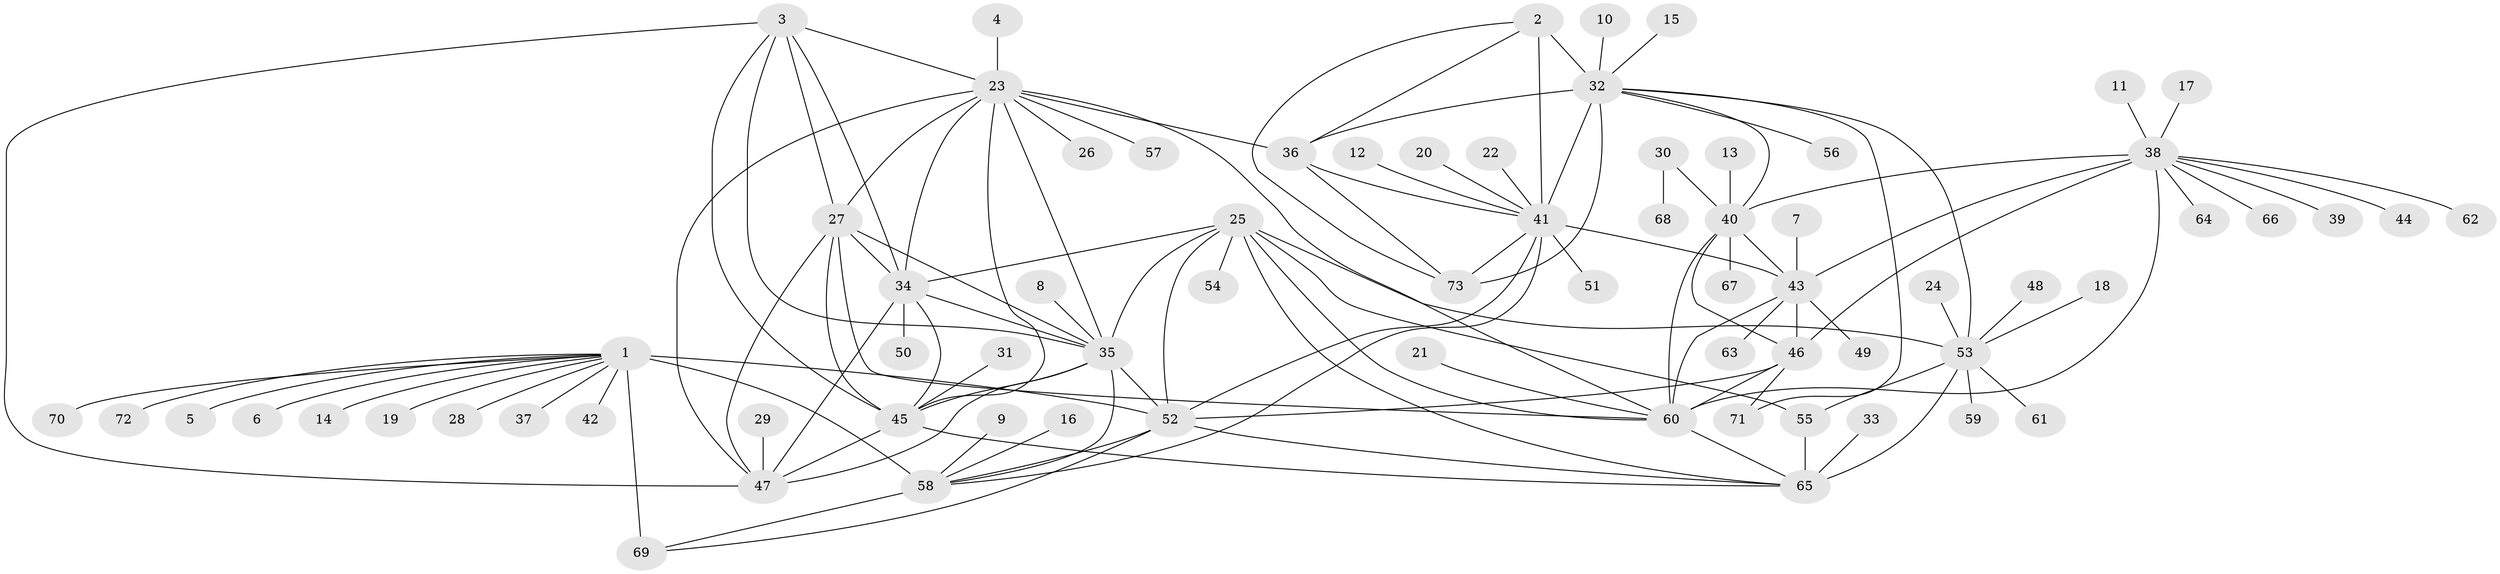 // original degree distribution, {10: 0.0273972602739726, 8: 0.06164383561643835, 12: 0.0273972602739726, 7: 0.0273972602739726, 11: 0.0273972602739726, 9: 0.03424657534246575, 15: 0.00684931506849315, 6: 0.0136986301369863, 13: 0.0136986301369863, 2: 0.1095890410958904, 1: 0.6095890410958904, 4: 0.00684931506849315, 3: 0.03424657534246575}
// Generated by graph-tools (version 1.1) at 2025/50/03/09/25 03:50:42]
// undirected, 73 vertices, 120 edges
graph export_dot {
graph [start="1"]
  node [color=gray90,style=filled];
  1;
  2;
  3;
  4;
  5;
  6;
  7;
  8;
  9;
  10;
  11;
  12;
  13;
  14;
  15;
  16;
  17;
  18;
  19;
  20;
  21;
  22;
  23;
  24;
  25;
  26;
  27;
  28;
  29;
  30;
  31;
  32;
  33;
  34;
  35;
  36;
  37;
  38;
  39;
  40;
  41;
  42;
  43;
  44;
  45;
  46;
  47;
  48;
  49;
  50;
  51;
  52;
  53;
  54;
  55;
  56;
  57;
  58;
  59;
  60;
  61;
  62;
  63;
  64;
  65;
  66;
  67;
  68;
  69;
  70;
  71;
  72;
  73;
  1 -- 5 [weight=1.0];
  1 -- 6 [weight=1.0];
  1 -- 14 [weight=1.0];
  1 -- 19 [weight=1.0];
  1 -- 28 [weight=1.0];
  1 -- 37 [weight=1.0];
  1 -- 42 [weight=1.0];
  1 -- 52 [weight=4.0];
  1 -- 58 [weight=4.0];
  1 -- 69 [weight=4.0];
  1 -- 70 [weight=1.0];
  1 -- 72 [weight=1.0];
  2 -- 32 [weight=3.0];
  2 -- 36 [weight=1.0];
  2 -- 41 [weight=1.0];
  2 -- 73 [weight=1.0];
  3 -- 23 [weight=1.0];
  3 -- 27 [weight=1.0];
  3 -- 34 [weight=1.0];
  3 -- 35 [weight=1.0];
  3 -- 45 [weight=1.0];
  3 -- 47 [weight=1.0];
  4 -- 23 [weight=1.0];
  7 -- 43 [weight=1.0];
  8 -- 35 [weight=1.0];
  9 -- 58 [weight=1.0];
  10 -- 32 [weight=1.0];
  11 -- 38 [weight=1.0];
  12 -- 41 [weight=1.0];
  13 -- 40 [weight=1.0];
  15 -- 32 [weight=1.0];
  16 -- 58 [weight=1.0];
  17 -- 38 [weight=1.0];
  18 -- 53 [weight=1.0];
  20 -- 41 [weight=1.0];
  21 -- 60 [weight=1.0];
  22 -- 41 [weight=1.0];
  23 -- 26 [weight=1.0];
  23 -- 27 [weight=1.0];
  23 -- 34 [weight=1.0];
  23 -- 35 [weight=1.0];
  23 -- 36 [weight=1.0];
  23 -- 45 [weight=1.0];
  23 -- 47 [weight=1.0];
  23 -- 57 [weight=1.0];
  23 -- 60 [weight=1.0];
  24 -- 53 [weight=1.0];
  25 -- 34 [weight=1.0];
  25 -- 35 [weight=1.0];
  25 -- 52 [weight=1.0];
  25 -- 53 [weight=1.0];
  25 -- 54 [weight=1.0];
  25 -- 55 [weight=1.0];
  25 -- 60 [weight=1.0];
  25 -- 65 [weight=4.0];
  27 -- 34 [weight=1.0];
  27 -- 35 [weight=1.0];
  27 -- 45 [weight=1.0];
  27 -- 47 [weight=1.0];
  27 -- 60 [weight=1.0];
  29 -- 47 [weight=1.0];
  30 -- 40 [weight=1.0];
  30 -- 68 [weight=1.0];
  31 -- 45 [weight=1.0];
  32 -- 36 [weight=3.0];
  32 -- 40 [weight=1.0];
  32 -- 41 [weight=3.0];
  32 -- 53 [weight=1.0];
  32 -- 56 [weight=1.0];
  32 -- 71 [weight=1.0];
  32 -- 73 [weight=3.0];
  33 -- 65 [weight=1.0];
  34 -- 35 [weight=1.0];
  34 -- 45 [weight=1.0];
  34 -- 47 [weight=1.0];
  34 -- 50 [weight=1.0];
  35 -- 45 [weight=1.0];
  35 -- 47 [weight=1.0];
  35 -- 52 [weight=1.0];
  35 -- 58 [weight=1.0];
  36 -- 41 [weight=1.0];
  36 -- 73 [weight=1.0];
  38 -- 39 [weight=1.0];
  38 -- 40 [weight=1.0];
  38 -- 43 [weight=1.0];
  38 -- 44 [weight=1.0];
  38 -- 46 [weight=1.0];
  38 -- 60 [weight=3.0];
  38 -- 62 [weight=1.0];
  38 -- 64 [weight=1.0];
  38 -- 66 [weight=1.0];
  40 -- 43 [weight=1.0];
  40 -- 46 [weight=1.0];
  40 -- 60 [weight=3.0];
  40 -- 67 [weight=1.0];
  41 -- 43 [weight=1.0];
  41 -- 51 [weight=1.0];
  41 -- 52 [weight=1.0];
  41 -- 58 [weight=1.0];
  41 -- 73 [weight=1.0];
  43 -- 46 [weight=1.0];
  43 -- 49 [weight=1.0];
  43 -- 60 [weight=3.0];
  43 -- 63 [weight=1.0];
  45 -- 47 [weight=1.0];
  45 -- 65 [weight=1.0];
  46 -- 52 [weight=1.0];
  46 -- 60 [weight=3.0];
  46 -- 71 [weight=1.0];
  48 -- 53 [weight=1.0];
  52 -- 58 [weight=1.0];
  52 -- 65 [weight=1.0];
  52 -- 69 [weight=1.0];
  53 -- 55 [weight=1.0];
  53 -- 59 [weight=1.0];
  53 -- 61 [weight=1.0];
  53 -- 65 [weight=4.0];
  55 -- 65 [weight=4.0];
  58 -- 69 [weight=1.0];
  60 -- 65 [weight=1.0];
}
